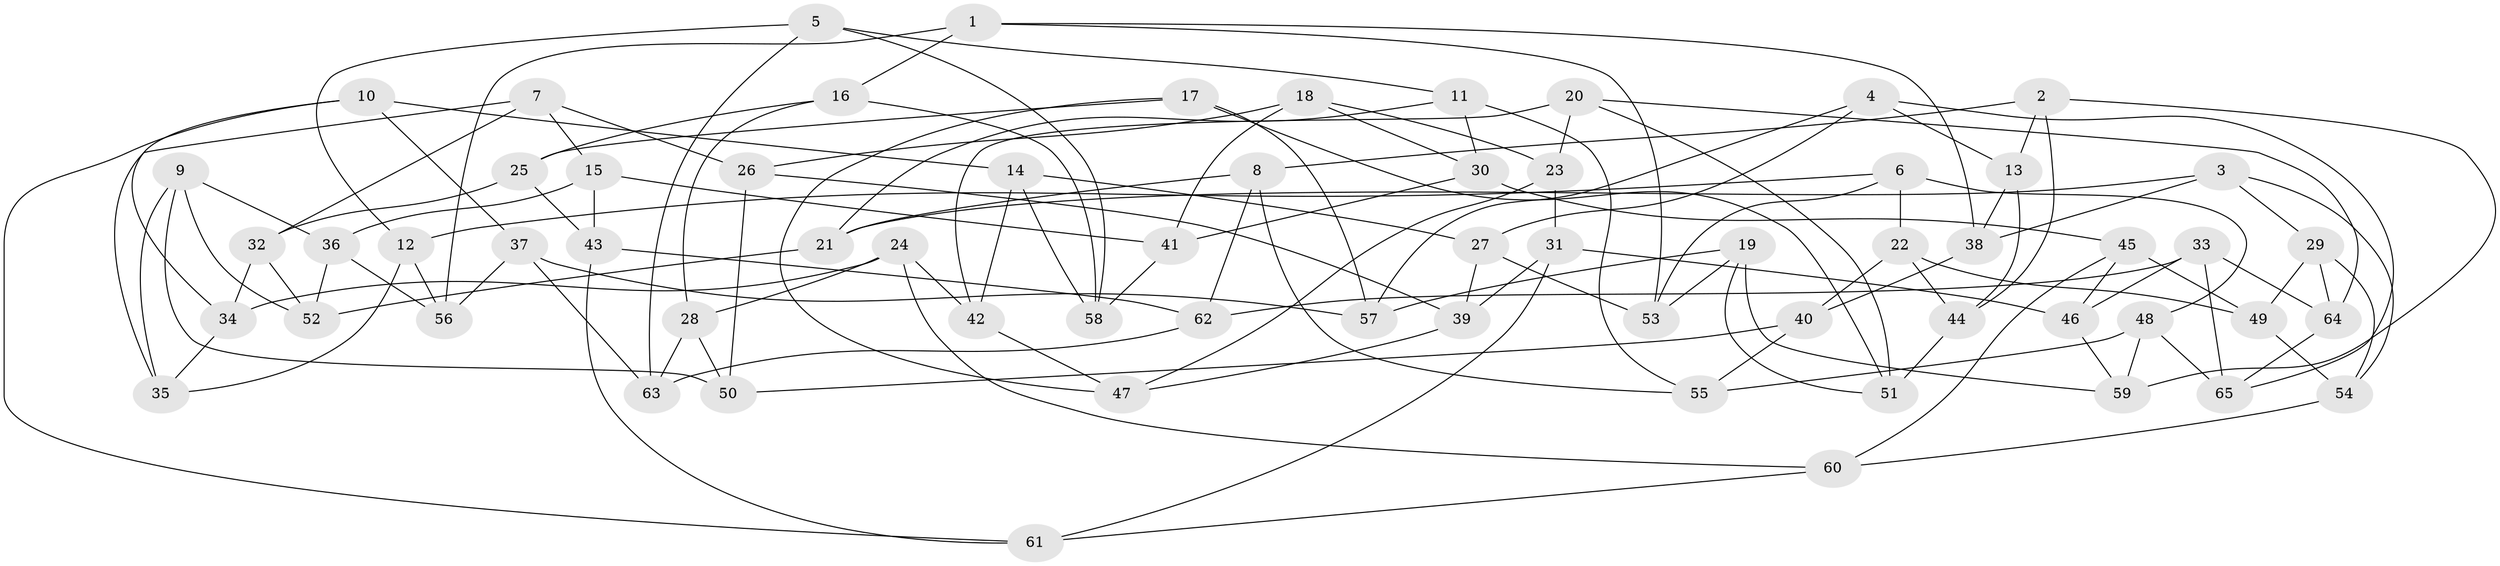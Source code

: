 // coarse degree distribution, {4: 0.35, 3: 0.075, 6: 0.35, 5: 0.225}
// Generated by graph-tools (version 1.1) at 2025/38/03/04/25 23:38:19]
// undirected, 65 vertices, 130 edges
graph export_dot {
  node [color=gray90,style=filled];
  1;
  2;
  3;
  4;
  5;
  6;
  7;
  8;
  9;
  10;
  11;
  12;
  13;
  14;
  15;
  16;
  17;
  18;
  19;
  20;
  21;
  22;
  23;
  24;
  25;
  26;
  27;
  28;
  29;
  30;
  31;
  32;
  33;
  34;
  35;
  36;
  37;
  38;
  39;
  40;
  41;
  42;
  43;
  44;
  45;
  46;
  47;
  48;
  49;
  50;
  51;
  52;
  53;
  54;
  55;
  56;
  57;
  58;
  59;
  60;
  61;
  62;
  63;
  64;
  65;
  1 -- 38;
  1 -- 56;
  1 -- 53;
  1 -- 16;
  2 -- 8;
  2 -- 44;
  2 -- 59;
  2 -- 13;
  3 -- 38;
  3 -- 21;
  3 -- 29;
  3 -- 54;
  4 -- 57;
  4 -- 65;
  4 -- 13;
  4 -- 27;
  5 -- 63;
  5 -- 11;
  5 -- 12;
  5 -- 58;
  6 -- 12;
  6 -- 22;
  6 -- 48;
  6 -- 53;
  7 -- 35;
  7 -- 32;
  7 -- 15;
  7 -- 26;
  8 -- 21;
  8 -- 55;
  8 -- 62;
  9 -- 36;
  9 -- 35;
  9 -- 50;
  9 -- 52;
  10 -- 14;
  10 -- 61;
  10 -- 34;
  10 -- 37;
  11 -- 55;
  11 -- 30;
  11 -- 21;
  12 -- 35;
  12 -- 56;
  13 -- 44;
  13 -- 38;
  14 -- 27;
  14 -- 42;
  14 -- 58;
  15 -- 43;
  15 -- 36;
  15 -- 41;
  16 -- 25;
  16 -- 58;
  16 -- 28;
  17 -- 25;
  17 -- 47;
  17 -- 51;
  17 -- 57;
  18 -- 23;
  18 -- 26;
  18 -- 30;
  18 -- 41;
  19 -- 59;
  19 -- 51;
  19 -- 57;
  19 -- 53;
  20 -- 42;
  20 -- 64;
  20 -- 23;
  20 -- 51;
  21 -- 52;
  22 -- 49;
  22 -- 44;
  22 -- 40;
  23 -- 47;
  23 -- 31;
  24 -- 28;
  24 -- 34;
  24 -- 42;
  24 -- 60;
  25 -- 43;
  25 -- 32;
  26 -- 50;
  26 -- 39;
  27 -- 39;
  27 -- 53;
  28 -- 50;
  28 -- 63;
  29 -- 54;
  29 -- 64;
  29 -- 49;
  30 -- 45;
  30 -- 41;
  31 -- 61;
  31 -- 39;
  31 -- 46;
  32 -- 52;
  32 -- 34;
  33 -- 65;
  33 -- 46;
  33 -- 62;
  33 -- 64;
  34 -- 35;
  36 -- 56;
  36 -- 52;
  37 -- 57;
  37 -- 56;
  37 -- 63;
  38 -- 40;
  39 -- 47;
  40 -- 55;
  40 -- 50;
  41 -- 58;
  42 -- 47;
  43 -- 62;
  43 -- 61;
  44 -- 51;
  45 -- 60;
  45 -- 49;
  45 -- 46;
  46 -- 59;
  48 -- 59;
  48 -- 65;
  48 -- 55;
  49 -- 54;
  54 -- 60;
  60 -- 61;
  62 -- 63;
  64 -- 65;
}
